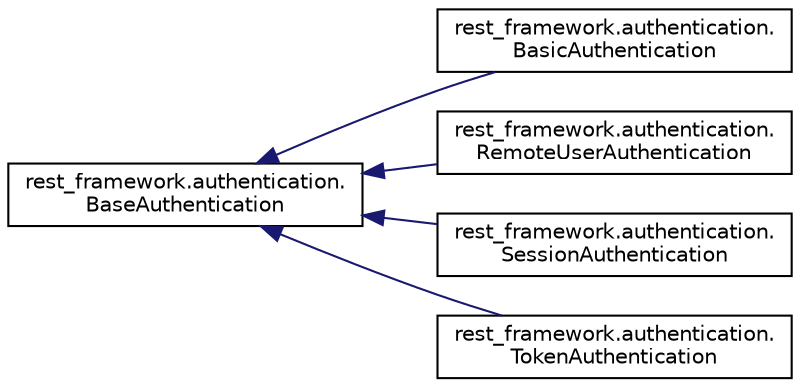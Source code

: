 digraph "Graphical Class Hierarchy"
{
 // LATEX_PDF_SIZE
  edge [fontname="Helvetica",fontsize="10",labelfontname="Helvetica",labelfontsize="10"];
  node [fontname="Helvetica",fontsize="10",shape=record];
  rankdir="LR";
  Node0 [label="rest_framework.authentication.\lBaseAuthentication",height=0.2,width=0.4,color="black", fillcolor="white", style="filled",URL="$classrest__framework_1_1authentication_1_1_base_authentication.html",tooltip=" "];
  Node0 -> Node1 [dir="back",color="midnightblue",fontsize="10",style="solid",fontname="Helvetica"];
  Node1 [label="rest_framework.authentication.\lBasicAuthentication",height=0.2,width=0.4,color="black", fillcolor="white", style="filled",URL="$classrest__framework_1_1authentication_1_1_basic_authentication.html",tooltip=" "];
  Node0 -> Node2 [dir="back",color="midnightblue",fontsize="10",style="solid",fontname="Helvetica"];
  Node2 [label="rest_framework.authentication.\lRemoteUserAuthentication",height=0.2,width=0.4,color="black", fillcolor="white", style="filled",URL="$classrest__framework_1_1authentication_1_1_remote_user_authentication.html",tooltip=" "];
  Node0 -> Node3 [dir="back",color="midnightblue",fontsize="10",style="solid",fontname="Helvetica"];
  Node3 [label="rest_framework.authentication.\lSessionAuthentication",height=0.2,width=0.4,color="black", fillcolor="white", style="filled",URL="$classrest__framework_1_1authentication_1_1_session_authentication.html",tooltip=" "];
  Node0 -> Node4 [dir="back",color="midnightblue",fontsize="10",style="solid",fontname="Helvetica"];
  Node4 [label="rest_framework.authentication.\lTokenAuthentication",height=0.2,width=0.4,color="black", fillcolor="white", style="filled",URL="$classrest__framework_1_1authentication_1_1_token_authentication.html",tooltip=" "];
}
